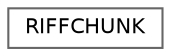 digraph "Graphical Class Hierarchy"
{
 // LATEX_PDF_SIZE
  bgcolor="transparent";
  edge [fontname=Helvetica,fontsize=10,labelfontname=Helvetica,labelfontsize=10];
  node [fontname=Helvetica,fontsize=10,shape=box,height=0.2,width=0.4];
  rankdir="LR";
  Node0 [id="Node000000",label="RIFFCHUNK",height=0.2,width=0.4,color="grey40", fillcolor="white", style="filled",URL="$struct_r_i_f_f_c_h_u_n_k.html",tooltip=" "];
}

